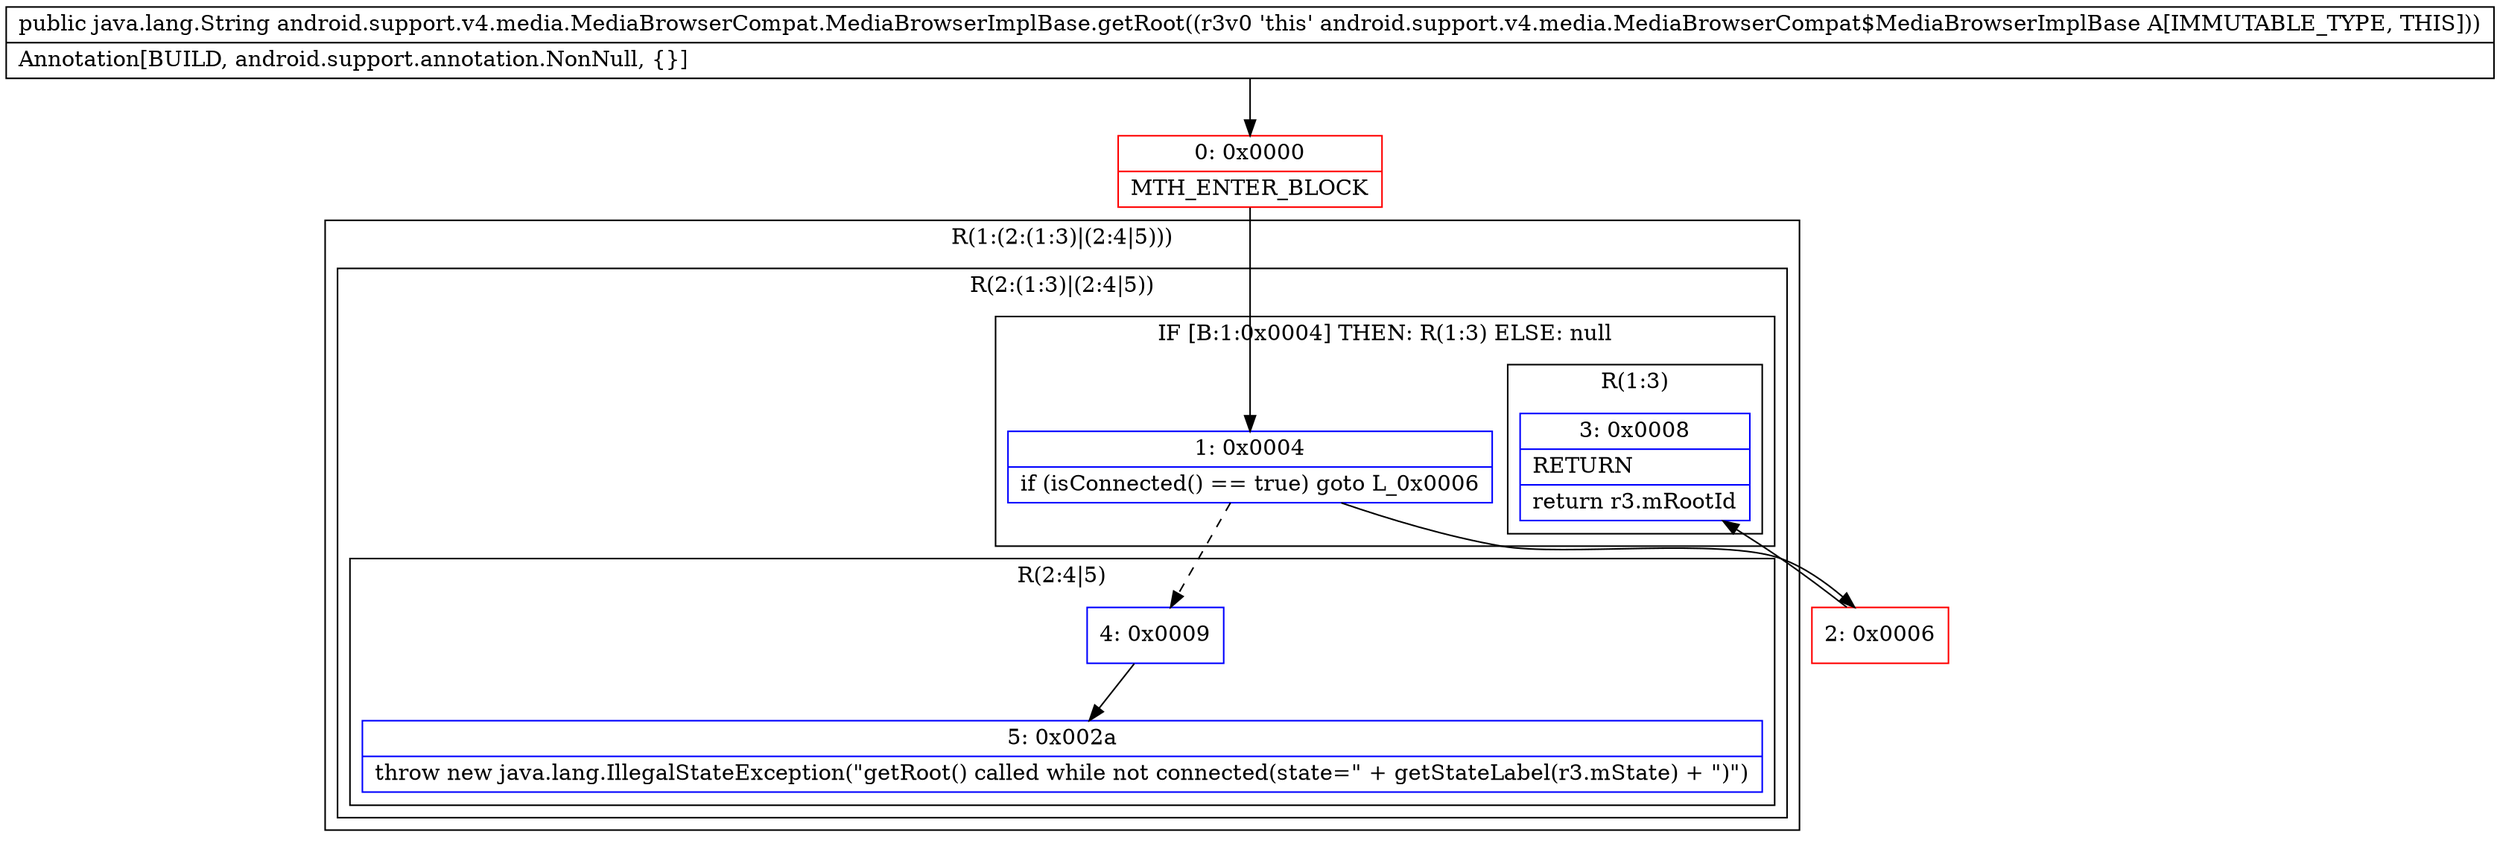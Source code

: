 digraph "CFG forandroid.support.v4.media.MediaBrowserCompat.MediaBrowserImplBase.getRoot()Ljava\/lang\/String;" {
subgraph cluster_Region_417662034 {
label = "R(1:(2:(1:3)|(2:4|5)))";
node [shape=record,color=blue];
subgraph cluster_Region_382174997 {
label = "R(2:(1:3)|(2:4|5))";
node [shape=record,color=blue];
subgraph cluster_IfRegion_941688765 {
label = "IF [B:1:0x0004] THEN: R(1:3) ELSE: null";
node [shape=record,color=blue];
Node_1 [shape=record,label="{1\:\ 0x0004|if (isConnected() == true) goto L_0x0006\l}"];
subgraph cluster_Region_1399025953 {
label = "R(1:3)";
node [shape=record,color=blue];
Node_3 [shape=record,label="{3\:\ 0x0008|RETURN\l|return r3.mRootId\l}"];
}
}
subgraph cluster_Region_1670654091 {
label = "R(2:4|5)";
node [shape=record,color=blue];
Node_4 [shape=record,label="{4\:\ 0x0009}"];
Node_5 [shape=record,label="{5\:\ 0x002a|throw new java.lang.IllegalStateException(\"getRoot() called while not connected(state=\" + getStateLabel(r3.mState) + \")\")\l}"];
}
}
}
Node_0 [shape=record,color=red,label="{0\:\ 0x0000|MTH_ENTER_BLOCK\l}"];
Node_2 [shape=record,color=red,label="{2\:\ 0x0006}"];
MethodNode[shape=record,label="{public java.lang.String android.support.v4.media.MediaBrowserCompat.MediaBrowserImplBase.getRoot((r3v0 'this' android.support.v4.media.MediaBrowserCompat$MediaBrowserImplBase A[IMMUTABLE_TYPE, THIS]))  | Annotation[BUILD, android.support.annotation.NonNull, \{\}]\l}"];
MethodNode -> Node_0;
Node_1 -> Node_2;
Node_1 -> Node_4[style=dashed];
Node_4 -> Node_5;
Node_0 -> Node_1;
Node_2 -> Node_3;
}


